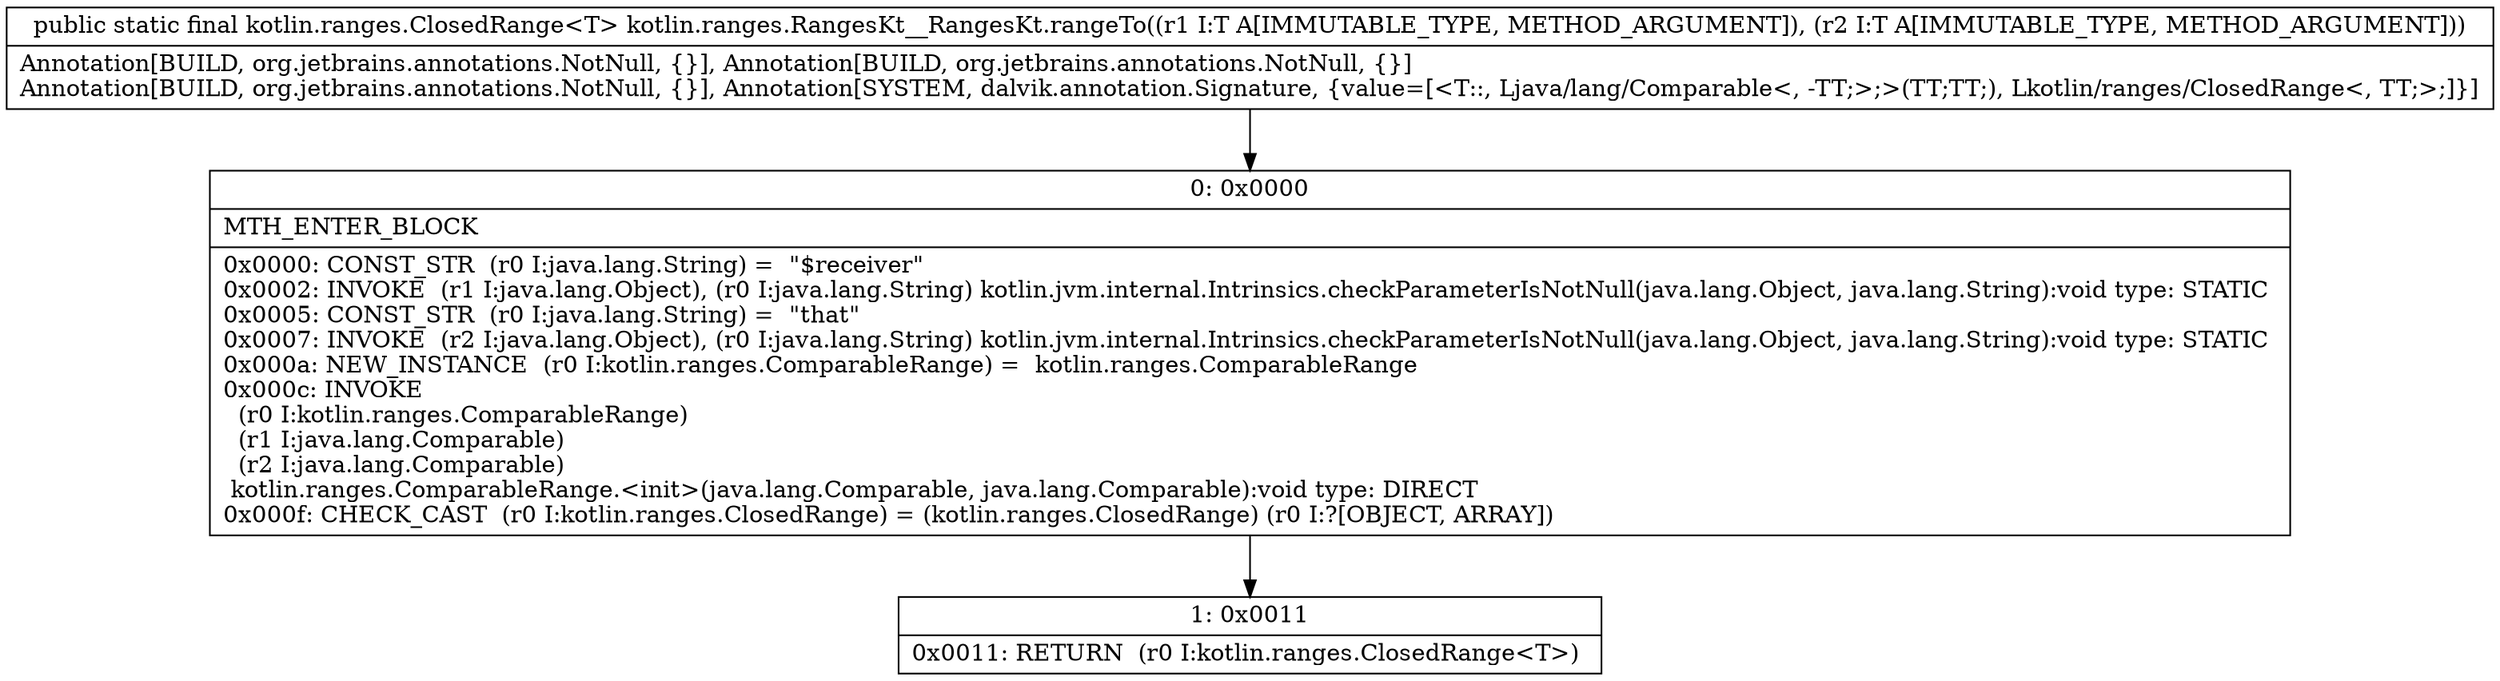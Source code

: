 digraph "CFG forkotlin.ranges.RangesKt__RangesKt.rangeTo(Ljava\/lang\/Comparable;Ljava\/lang\/Comparable;)Lkotlin\/ranges\/ClosedRange;" {
Node_0 [shape=record,label="{0\:\ 0x0000|MTH_ENTER_BLOCK\l|0x0000: CONST_STR  (r0 I:java.lang.String) =  \"$receiver\" \l0x0002: INVOKE  (r1 I:java.lang.Object), (r0 I:java.lang.String) kotlin.jvm.internal.Intrinsics.checkParameterIsNotNull(java.lang.Object, java.lang.String):void type: STATIC \l0x0005: CONST_STR  (r0 I:java.lang.String) =  \"that\" \l0x0007: INVOKE  (r2 I:java.lang.Object), (r0 I:java.lang.String) kotlin.jvm.internal.Intrinsics.checkParameterIsNotNull(java.lang.Object, java.lang.String):void type: STATIC \l0x000a: NEW_INSTANCE  (r0 I:kotlin.ranges.ComparableRange) =  kotlin.ranges.ComparableRange \l0x000c: INVOKE  \l  (r0 I:kotlin.ranges.ComparableRange)\l  (r1 I:java.lang.Comparable)\l  (r2 I:java.lang.Comparable)\l kotlin.ranges.ComparableRange.\<init\>(java.lang.Comparable, java.lang.Comparable):void type: DIRECT \l0x000f: CHECK_CAST  (r0 I:kotlin.ranges.ClosedRange) = (kotlin.ranges.ClosedRange) (r0 I:?[OBJECT, ARRAY]) \l}"];
Node_1 [shape=record,label="{1\:\ 0x0011|0x0011: RETURN  (r0 I:kotlin.ranges.ClosedRange\<T\>) \l}"];
MethodNode[shape=record,label="{public static final kotlin.ranges.ClosedRange\<T\> kotlin.ranges.RangesKt__RangesKt.rangeTo((r1 I:T A[IMMUTABLE_TYPE, METHOD_ARGUMENT]), (r2 I:T A[IMMUTABLE_TYPE, METHOD_ARGUMENT]))  | Annotation[BUILD, org.jetbrains.annotations.NotNull, \{\}], Annotation[BUILD, org.jetbrains.annotations.NotNull, \{\}]\lAnnotation[BUILD, org.jetbrains.annotations.NotNull, \{\}], Annotation[SYSTEM, dalvik.annotation.Signature, \{value=[\<T::, Ljava\/lang\/Comparable\<, \-TT;\>;\>(TT;TT;), Lkotlin\/ranges\/ClosedRange\<, TT;\>;]\}]\l}"];
MethodNode -> Node_0;
Node_0 -> Node_1;
}

